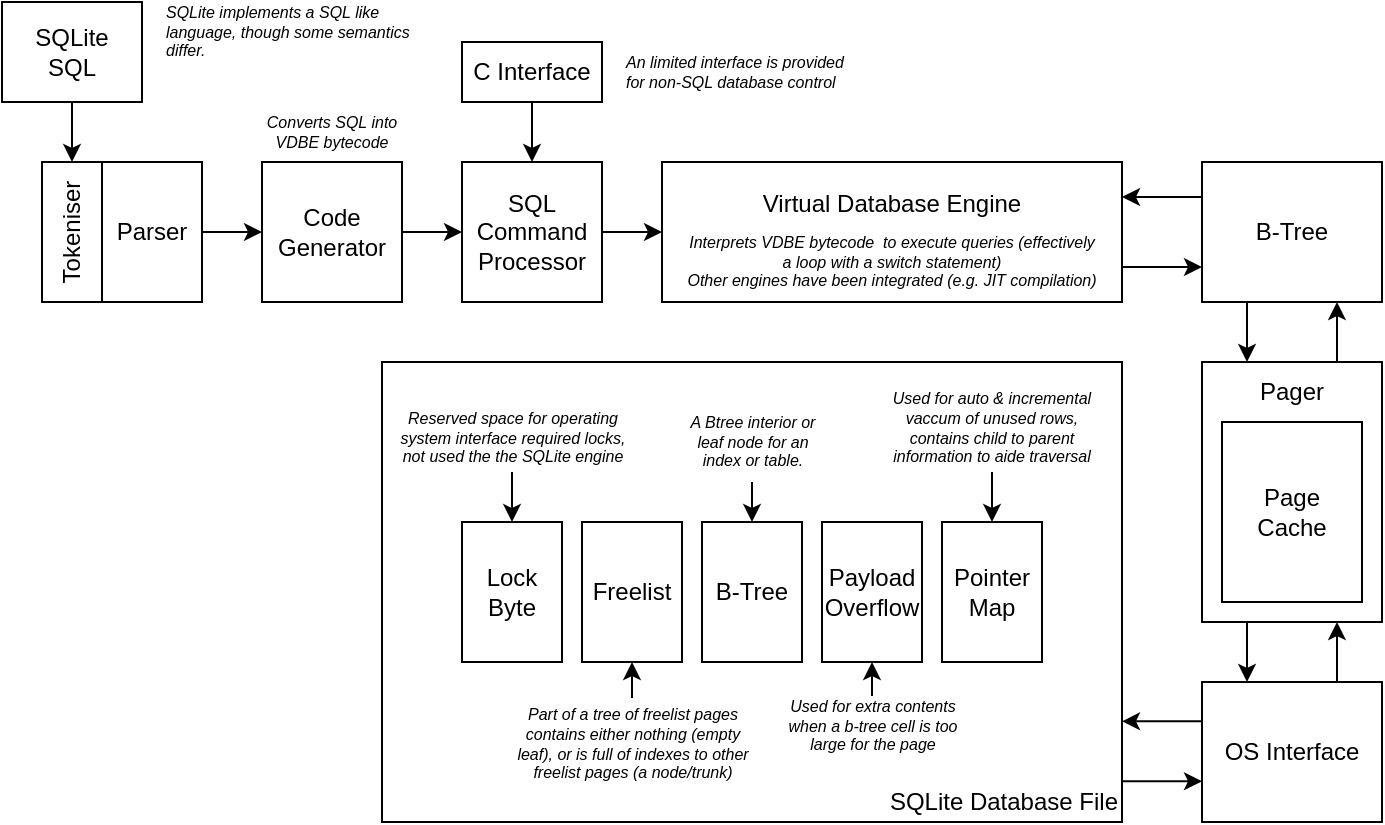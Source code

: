 <mxfile>
    <diagram id="VztToKxJoODzUGihTLxM" name="Page-1">
        <mxGraphModel dx="1154" dy="656" grid="1" gridSize="10" guides="1" tooltips="1" connect="1" arrows="1" fold="1" page="1" pageScale="1" pageWidth="850" pageHeight="1100" math="0" shadow="0">
            <root>
                <mxCell id="0"/>
                <mxCell id="1" parent="0"/>
                <mxCell id="44" value="" style="rounded=0;whiteSpace=wrap;html=1;fontSize=8;" vertex="1" parent="1">
                    <mxGeometry x="200" y="210" width="370" height="230" as="geometry"/>
                </mxCell>
                <mxCell id="17" style="edgeStyle=none;html=1;exitX=0.5;exitY=1;exitDx=0;exitDy=0;entryX=0.5;entryY=0;entryDx=0;entryDy=0;" edge="1" parent="1" source="2" target="3">
                    <mxGeometry relative="1" as="geometry">
                        <mxPoint x="65" y="110" as="targetPoint"/>
                    </mxGeometry>
                </mxCell>
                <mxCell id="2" value="SQLite &lt;br&gt;SQL" style="rounded=0;whiteSpace=wrap;html=1;" vertex="1" parent="1">
                    <mxGeometry x="10" y="30" width="70" height="50" as="geometry"/>
                </mxCell>
                <mxCell id="3" value="Tokeniser" style="rounded=0;whiteSpace=wrap;html=1;horizontal=0;" vertex="1" parent="1">
                    <mxGeometry x="30" y="110" width="30" height="70" as="geometry"/>
                </mxCell>
                <mxCell id="6" style="edgeStyle=none;html=1;exitX=1;exitY=0.5;exitDx=0;exitDy=0;entryX=0;entryY=0.5;entryDx=0;entryDy=0;" edge="1" parent="1" source="4" target="5">
                    <mxGeometry relative="1" as="geometry"/>
                </mxCell>
                <mxCell id="4" value="Parser" style="rounded=0;whiteSpace=wrap;html=1;" vertex="1" parent="1">
                    <mxGeometry x="60" y="110" width="50" height="70" as="geometry"/>
                </mxCell>
                <mxCell id="14" style="edgeStyle=none;html=1;exitX=1;exitY=0.5;exitDx=0;exitDy=0;entryX=0;entryY=0.5;entryDx=0;entryDy=0;" edge="1" parent="1" source="5" target="13">
                    <mxGeometry relative="1" as="geometry"/>
                </mxCell>
                <mxCell id="5" value="Code Generator" style="rounded=0;whiteSpace=wrap;html=1;" vertex="1" parent="1">
                    <mxGeometry x="140" y="110" width="70" height="70" as="geometry"/>
                </mxCell>
                <mxCell id="15" style="edgeStyle=none;html=1;exitX=0.5;exitY=1;exitDx=0;exitDy=0;entryX=0.5;entryY=0;entryDx=0;entryDy=0;" edge="1" parent="1" source="12" target="13">
                    <mxGeometry relative="1" as="geometry"/>
                </mxCell>
                <mxCell id="12" value="C Interface" style="rounded=0;whiteSpace=wrap;html=1;" vertex="1" parent="1">
                    <mxGeometry x="240" y="50" width="70" height="30" as="geometry"/>
                </mxCell>
                <mxCell id="65" style="edgeStyle=none;html=1;exitX=1;exitY=0.5;exitDx=0;exitDy=0;entryX=0;entryY=0.5;entryDx=0;entryDy=0;fontSize=12;" edge="1" parent="1" source="13" target="57">
                    <mxGeometry relative="1" as="geometry"/>
                </mxCell>
                <mxCell id="13" value="SQL Command Processor" style="rounded=0;whiteSpace=wrap;html=1;" vertex="1" parent="1">
                    <mxGeometry x="240" y="110" width="70" height="70" as="geometry"/>
                </mxCell>
                <mxCell id="50" style="edgeStyle=none;html=1;exitX=0.25;exitY=1;exitDx=0;exitDy=0;entryX=0.25;entryY=0;entryDx=0;entryDy=0;fontSize=12;" edge="1" parent="1" source="25" target="48">
                    <mxGeometry relative="1" as="geometry"/>
                </mxCell>
                <mxCell id="56" style="edgeStyle=none;html=1;exitX=0.75;exitY=0;exitDx=0;exitDy=0;entryX=0.75;entryY=1;entryDx=0;entryDy=0;fontSize=12;" edge="1" parent="1" source="25" target="54">
                    <mxGeometry relative="1" as="geometry"/>
                </mxCell>
                <mxCell id="25" value="" style="rounded=0;whiteSpace=wrap;html=1;" vertex="1" parent="1">
                    <mxGeometry x="610" y="210" width="90" height="130" as="geometry"/>
                </mxCell>
                <mxCell id="28" value="Lock&lt;br&gt;Byte" style="rounded=0;whiteSpace=wrap;html=1;" vertex="1" parent="1">
                    <mxGeometry x="240" y="290" width="50" height="70" as="geometry"/>
                </mxCell>
                <mxCell id="29" value="Freelist" style="rounded=0;whiteSpace=wrap;html=1;" vertex="1" parent="1">
                    <mxGeometry x="300" y="290" width="50" height="70" as="geometry"/>
                </mxCell>
                <mxCell id="30" value="B-Tree" style="rounded=0;whiteSpace=wrap;html=1;" vertex="1" parent="1">
                    <mxGeometry x="360" y="290" width="50" height="70" as="geometry"/>
                </mxCell>
                <mxCell id="31" value="Payload&lt;br&gt;Overflow" style="rounded=0;whiteSpace=wrap;html=1;" vertex="1" parent="1">
                    <mxGeometry x="420" y="290" width="50" height="70" as="geometry"/>
                </mxCell>
                <mxCell id="32" value="Pointer&lt;br&gt;Map" style="rounded=0;whiteSpace=wrap;html=1;" vertex="1" parent="1">
                    <mxGeometry x="480" y="290" width="50" height="70" as="geometry"/>
                </mxCell>
                <mxCell id="41" style="edgeStyle=none;html=1;exitX=0.5;exitY=1;exitDx=0;exitDy=0;entryX=0.5;entryY=0;entryDx=0;entryDy=0;fontSize=8;" edge="1" parent="1" source="33" target="30">
                    <mxGeometry relative="1" as="geometry"/>
                </mxCell>
                <mxCell id="33" value="A Btree interior or leaf node for an index or table." style="text;html=1;strokeColor=none;fillColor=none;align=center;verticalAlign=middle;whiteSpace=wrap;rounded=0;fontSize=8;fontStyle=2" vertex="1" parent="1">
                    <mxGeometry x="347.5" y="230" width="75" height="40" as="geometry"/>
                </mxCell>
                <mxCell id="39" style="edgeStyle=none;html=1;exitX=0.5;exitY=0;exitDx=0;exitDy=0;entryX=0.5;entryY=1;entryDx=0;entryDy=0;fontSize=8;" edge="1" parent="1" source="34" target="31">
                    <mxGeometry relative="1" as="geometry"/>
                </mxCell>
                <mxCell id="34" value="Used for extra contents when a b-tree cell is too large for the page" style="text;html=1;strokeColor=none;fillColor=none;align=center;verticalAlign=middle;whiteSpace=wrap;rounded=0;fontSize=8;fontStyle=2" vertex="1" parent="1">
                    <mxGeometry x="398.75" y="377" width="92.5" height="30" as="geometry"/>
                </mxCell>
                <mxCell id="42" style="edgeStyle=none;html=1;exitX=0.5;exitY=1;exitDx=0;exitDy=0;entryX=0.5;entryY=0;entryDx=0;entryDy=0;fontSize=8;" edge="1" parent="1" source="35" target="32">
                    <mxGeometry relative="1" as="geometry"/>
                </mxCell>
                <mxCell id="35" value="Used for auto &amp;amp; incremental vaccum of unused rows, contains child to parent information to aide traversal" style="text;html=1;strokeColor=none;fillColor=none;align=center;verticalAlign=middle;whiteSpace=wrap;rounded=0;fontSize=8;fontStyle=2" vertex="1" parent="1">
                    <mxGeometry x="450" y="220" width="110" height="45" as="geometry"/>
                </mxCell>
                <mxCell id="38" style="edgeStyle=none;html=1;exitX=0.5;exitY=0;exitDx=0;exitDy=0;entryX=0.5;entryY=1;entryDx=0;entryDy=0;fontSize=8;" edge="1" parent="1" source="36" target="29">
                    <mxGeometry relative="1" as="geometry"/>
                </mxCell>
                <mxCell id="36" value="Part of a tree of freelist pages contains either nothing (empty leaf), or is full of indexes to other freelist pages (a node/trunk)" style="text;html=1;strokeColor=none;fillColor=none;align=center;verticalAlign=middle;whiteSpace=wrap;rounded=0;fontSize=8;fontStyle=2" vertex="1" parent="1">
                    <mxGeometry x="263.75" y="378" width="122.5" height="45" as="geometry"/>
                </mxCell>
                <mxCell id="43" style="edgeStyle=none;html=1;exitX=0.5;exitY=1;exitDx=0;exitDy=0;entryX=0.5;entryY=0;entryDx=0;entryDy=0;fontSize=8;" edge="1" parent="1" source="37" target="28">
                    <mxGeometry relative="1" as="geometry"/>
                </mxCell>
                <mxCell id="37" value="Reserved space for operating system interface required locks, not used the the SQLite engine" style="text;html=1;strokeColor=none;fillColor=none;align=center;verticalAlign=middle;whiteSpace=wrap;rounded=0;fontSize=8;fontStyle=2" vertex="1" parent="1">
                    <mxGeometry x="203.75" y="230" width="122.5" height="35" as="geometry"/>
                </mxCell>
                <mxCell id="45" value="" style="endArrow=classic;html=1;fontSize=8;" edge="1" parent="1">
                    <mxGeometry width="50" height="50" relative="1" as="geometry">
                        <mxPoint x="610" y="389.66" as="sourcePoint"/>
                        <mxPoint x="570" y="389.66" as="targetPoint"/>
                    </mxGeometry>
                </mxCell>
                <mxCell id="46" value="" style="endArrow=classic;html=1;fontSize=8;" edge="1" parent="1">
                    <mxGeometry width="50" height="50" relative="1" as="geometry">
                        <mxPoint x="570" y="419.66" as="sourcePoint"/>
                        <mxPoint x="610" y="419.66" as="targetPoint"/>
                    </mxGeometry>
                </mxCell>
                <mxCell id="47" value="SQLite Database File" style="text;html=1;strokeColor=none;fillColor=none;align=right;verticalAlign=middle;whiteSpace=wrap;rounded=0;fontSize=12;" vertex="1" parent="1">
                    <mxGeometry x="430" y="420" width="140" height="20" as="geometry"/>
                </mxCell>
                <mxCell id="51" style="edgeStyle=none;html=1;exitX=0.75;exitY=0;exitDx=0;exitDy=0;entryX=0.75;entryY=1;entryDx=0;entryDy=0;fontSize=12;" edge="1" parent="1" source="48" target="25">
                    <mxGeometry relative="1" as="geometry"/>
                </mxCell>
                <mxCell id="48" value="OS Interface" style="rounded=0;whiteSpace=wrap;html=1;" vertex="1" parent="1">
                    <mxGeometry x="610" y="370" width="90" height="70" as="geometry"/>
                </mxCell>
                <mxCell id="52" value="Page&lt;br&gt;Cache" style="rounded=0;whiteSpace=wrap;html=1;" vertex="1" parent="1">
                    <mxGeometry x="620" y="240" width="70" height="90" as="geometry"/>
                </mxCell>
                <mxCell id="53" value="Pager" style="text;html=1;strokeColor=none;fillColor=none;align=center;verticalAlign=middle;whiteSpace=wrap;rounded=0;fontSize=12;" vertex="1" parent="1">
                    <mxGeometry x="625" y="210" width="60" height="30" as="geometry"/>
                </mxCell>
                <mxCell id="55" style="edgeStyle=none;html=1;exitX=0.25;exitY=1;exitDx=0;exitDy=0;entryX=0.25;entryY=0;entryDx=0;entryDy=0;fontSize=12;" edge="1" parent="1" source="54" target="25">
                    <mxGeometry relative="1" as="geometry"/>
                </mxCell>
                <mxCell id="59" style="edgeStyle=none;html=1;exitX=0;exitY=0.25;exitDx=0;exitDy=0;entryX=1;entryY=0.25;entryDx=0;entryDy=0;fontSize=12;" edge="1" parent="1" source="54" target="57">
                    <mxGeometry relative="1" as="geometry"/>
                </mxCell>
                <mxCell id="54" value="B-Tree" style="rounded=0;whiteSpace=wrap;html=1;" vertex="1" parent="1">
                    <mxGeometry x="610" y="110" width="90" height="70" as="geometry"/>
                </mxCell>
                <mxCell id="58" style="edgeStyle=none;html=1;exitX=1;exitY=0.75;exitDx=0;exitDy=0;entryX=0;entryY=0.75;entryDx=0;entryDy=0;fontSize=12;" edge="1" parent="1" source="57" target="54">
                    <mxGeometry relative="1" as="geometry"/>
                </mxCell>
                <mxCell id="57" value="Virtual Database Engine&lt;br&gt;&lt;br&gt;&lt;br&gt;" style="rounded=0;whiteSpace=wrap;html=1;" vertex="1" parent="1">
                    <mxGeometry x="340" y="110" width="230" height="70" as="geometry"/>
                </mxCell>
                <mxCell id="61" value="Interprets VDBE bytecode&amp;nbsp; to execute queries (effectively a loop with a switch statement)&lt;br&gt;Other engines have been integrated (e.g. JIT compilation)" style="text;html=1;strokeColor=none;fillColor=none;align=center;verticalAlign=middle;whiteSpace=wrap;rounded=0;fontSize=8;fontStyle=2" vertex="1" parent="1">
                    <mxGeometry x="350" y="140" width="210" height="40" as="geometry"/>
                </mxCell>
                <mxCell id="62" value="An limited interface is provided &lt;br&gt;for non-SQL database control" style="text;html=1;strokeColor=none;fillColor=none;align=left;verticalAlign=middle;whiteSpace=wrap;rounded=0;fontSize=8;fontStyle=2" vertex="1" parent="1">
                    <mxGeometry x="320" y="50" width="130" height="30" as="geometry"/>
                </mxCell>
                <mxCell id="63" value="SQLite implements a SQL like language, though some semantics differ." style="text;html=1;strokeColor=none;fillColor=none;align=left;verticalAlign=middle;whiteSpace=wrap;rounded=0;fontSize=8;fontStyle=2" vertex="1" parent="1">
                    <mxGeometry x="90" y="30" width="130" height="30" as="geometry"/>
                </mxCell>
                <mxCell id="64" value="Converts SQL into VDBE bytecode&lt;br&gt;" style="text;html=1;strokeColor=none;fillColor=none;align=center;verticalAlign=middle;whiteSpace=wrap;rounded=0;fontSize=8;fontStyle=2" vertex="1" parent="1">
                    <mxGeometry x="130" y="80" width="90" height="30" as="geometry"/>
                </mxCell>
            </root>
        </mxGraphModel>
    </diagram>
</mxfile>